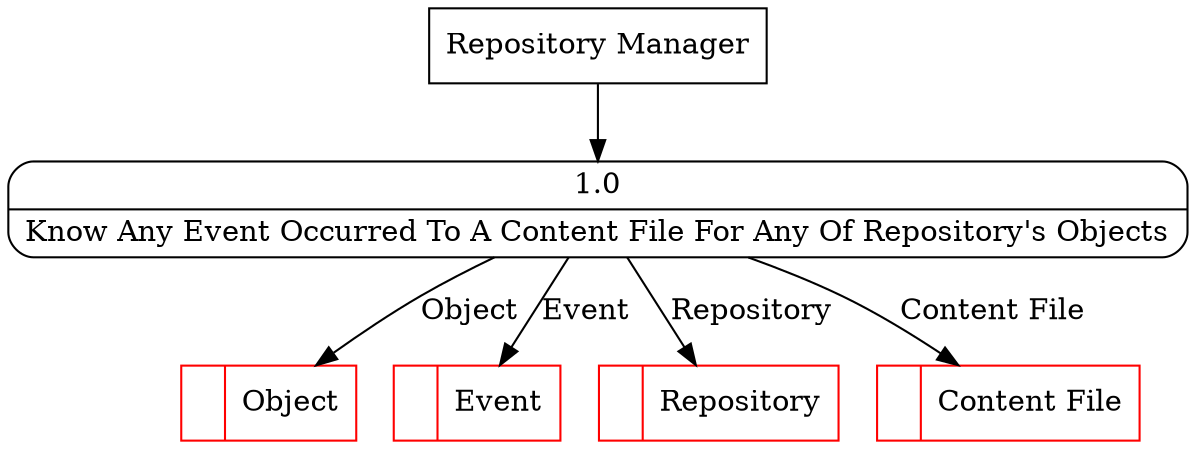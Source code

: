 digraph dfd2{ 
node[shape=record]
200 [label="<f0>  |<f1> Object " color=red];
201 [label="<f0>  |<f1> Event " color=red];
202 [label="<f0>  |<f1> Repository " color=red];
203 [label="<f0>  |<f1> Content File " color=red];
204 [label="Repository Manager" shape=box];
205 [label="{<f0> 1.0|<f1> Know Any Event Occurred To A Content File For Any Of Repository's Objects }" shape=Mrecord];
204 -> 205
205 -> 201 [label="Event"]
205 -> 203 [label="Content File"]
205 -> 200 [label="Object"]
205 -> 202 [label="Repository"]
}